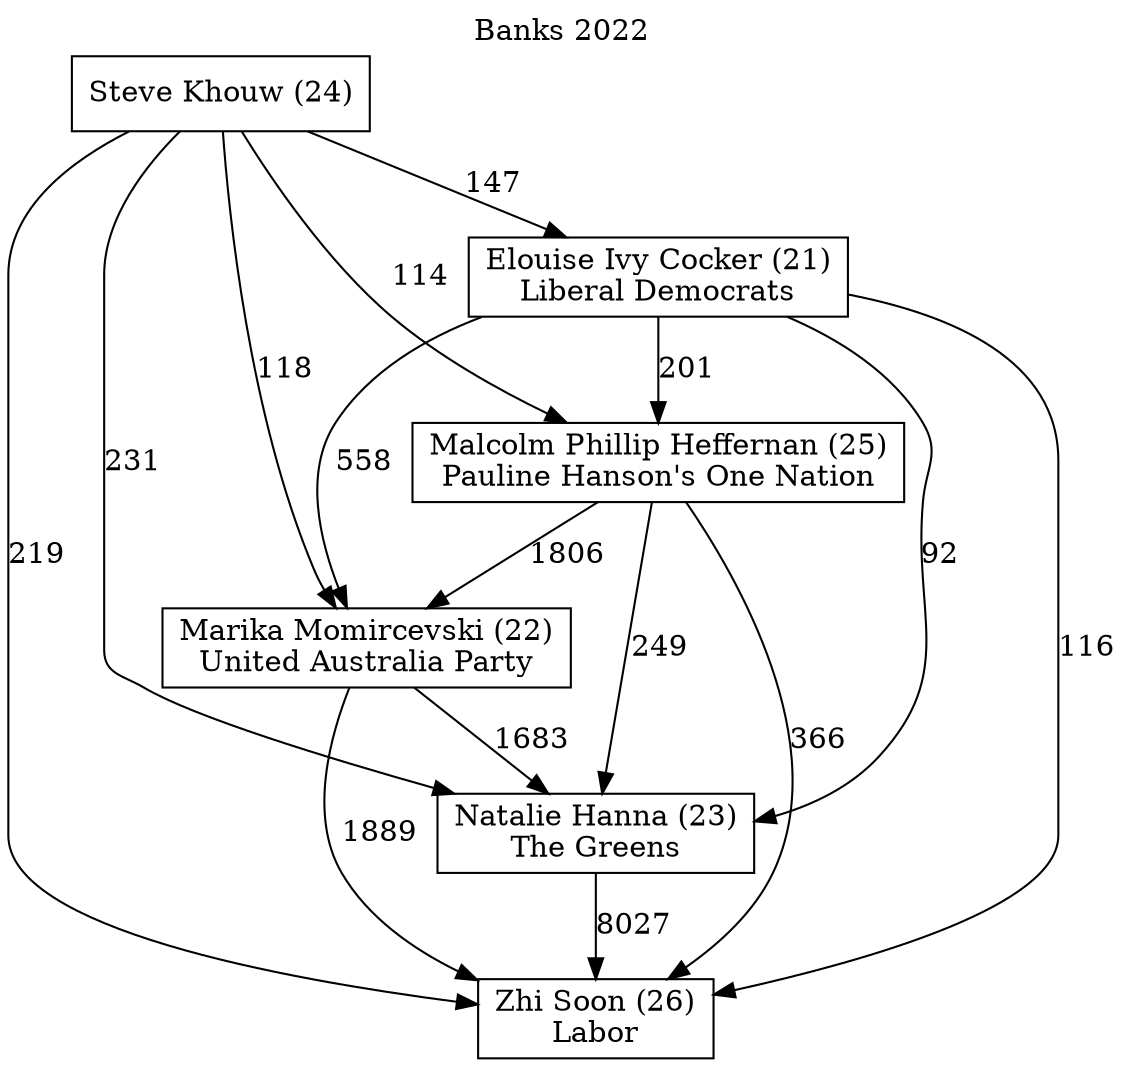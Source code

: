 // House preference flow
digraph "Zhi Soon (26)_Banks_2022" {
	graph [label="Banks 2022" labelloc=t mclimit=10]
	node [shape=box]
	"Zhi Soon (26)" [label="Zhi Soon (26)
Labor"]
	"Marika Momircevski (22)" [label="Marika Momircevski (22)
United Australia Party"]
	"Elouise Ivy Cocker (21)" [label="Elouise Ivy Cocker (21)
Liberal Democrats"]
	"Natalie Hanna (23)" [label="Natalie Hanna (23)
The Greens"]
	"Steve Khouw (24)" [label="Steve Khouw (24)
"]
	"Malcolm Phillip Heffernan (25)" [label="Malcolm Phillip Heffernan (25)
Pauline Hanson's One Nation"]
	"Elouise Ivy Cocker (21)" -> "Marika Momircevski (22)" [label=558]
	"Steve Khouw (24)" -> "Zhi Soon (26)" [label=219]
	"Malcolm Phillip Heffernan (25)" -> "Marika Momircevski (22)" [label=1806]
	"Steve Khouw (24)" -> "Marika Momircevski (22)" [label=118]
	"Elouise Ivy Cocker (21)" -> "Natalie Hanna (23)" [label=92]
	"Malcolm Phillip Heffernan (25)" -> "Natalie Hanna (23)" [label=249]
	"Elouise Ivy Cocker (21)" -> "Malcolm Phillip Heffernan (25)" [label=201]
	"Steve Khouw (24)" -> "Elouise Ivy Cocker (21)" [label=147]
	"Malcolm Phillip Heffernan (25)" -> "Zhi Soon (26)" [label=366]
	"Marika Momircevski (22)" -> "Natalie Hanna (23)" [label=1683]
	"Marika Momircevski (22)" -> "Zhi Soon (26)" [label=1889]
	"Steve Khouw (24)" -> "Natalie Hanna (23)" [label=231]
	"Elouise Ivy Cocker (21)" -> "Zhi Soon (26)" [label=116]
	"Natalie Hanna (23)" -> "Zhi Soon (26)" [label=8027]
	"Steve Khouw (24)" -> "Malcolm Phillip Heffernan (25)" [label=114]
}
